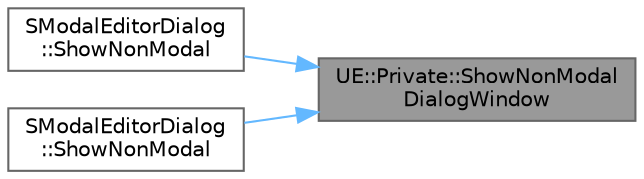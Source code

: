 digraph "UE::Private::ShowNonModalDialogWindow"
{
 // INTERACTIVE_SVG=YES
 // LATEX_PDF_SIZE
  bgcolor="transparent";
  edge [fontname=Helvetica,fontsize=10,labelfontname=Helvetica,labelfontsize=10];
  node [fontname=Helvetica,fontsize=10,shape=box,height=0.2,width=0.4];
  rankdir="RL";
  Node1 [id="Node000001",label="UE::Private::ShowNonModal\lDialogWindow",height=0.2,width=0.4,color="gray40", fillcolor="grey60", style="filled", fontcolor="black",tooltip=" "];
  Node1 -> Node2 [id="edge1_Node000001_Node000002",dir="back",color="steelblue1",style="solid",tooltip=" "];
  Node2 [id="Node000002",label="SModalEditorDialog\l::ShowNonModal",height=0.2,width=0.4,color="grey40", fillcolor="white", style="filled",URL="$dd/d80/classSModalEditorDialog.html#ac8d0f3202e21c4c6dd28c79970e61bc4",tooltip=" "];
  Node1 -> Node3 [id="edge2_Node000001_Node000003",dir="back",color="steelblue1",style="solid",tooltip=" "];
  Node3 [id="Node000003",label="SModalEditorDialog\l::ShowNonModal",height=0.2,width=0.4,color="grey40", fillcolor="white", style="filled",URL="$dd/d80/classSModalEditorDialog.html#a98466c00908f4e38d338e18dd4851d9c",tooltip=" "];
}
